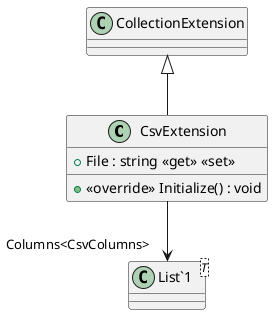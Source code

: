 @startuml
class CsvExtension {
    + File : string <<get>> <<set>>
    + <<override>> Initialize() : void
}
class "List`1"<T> {
}
CollectionExtension <|-- CsvExtension
CsvExtension --> "Columns<CsvColumns>" "List`1"
@enduml
